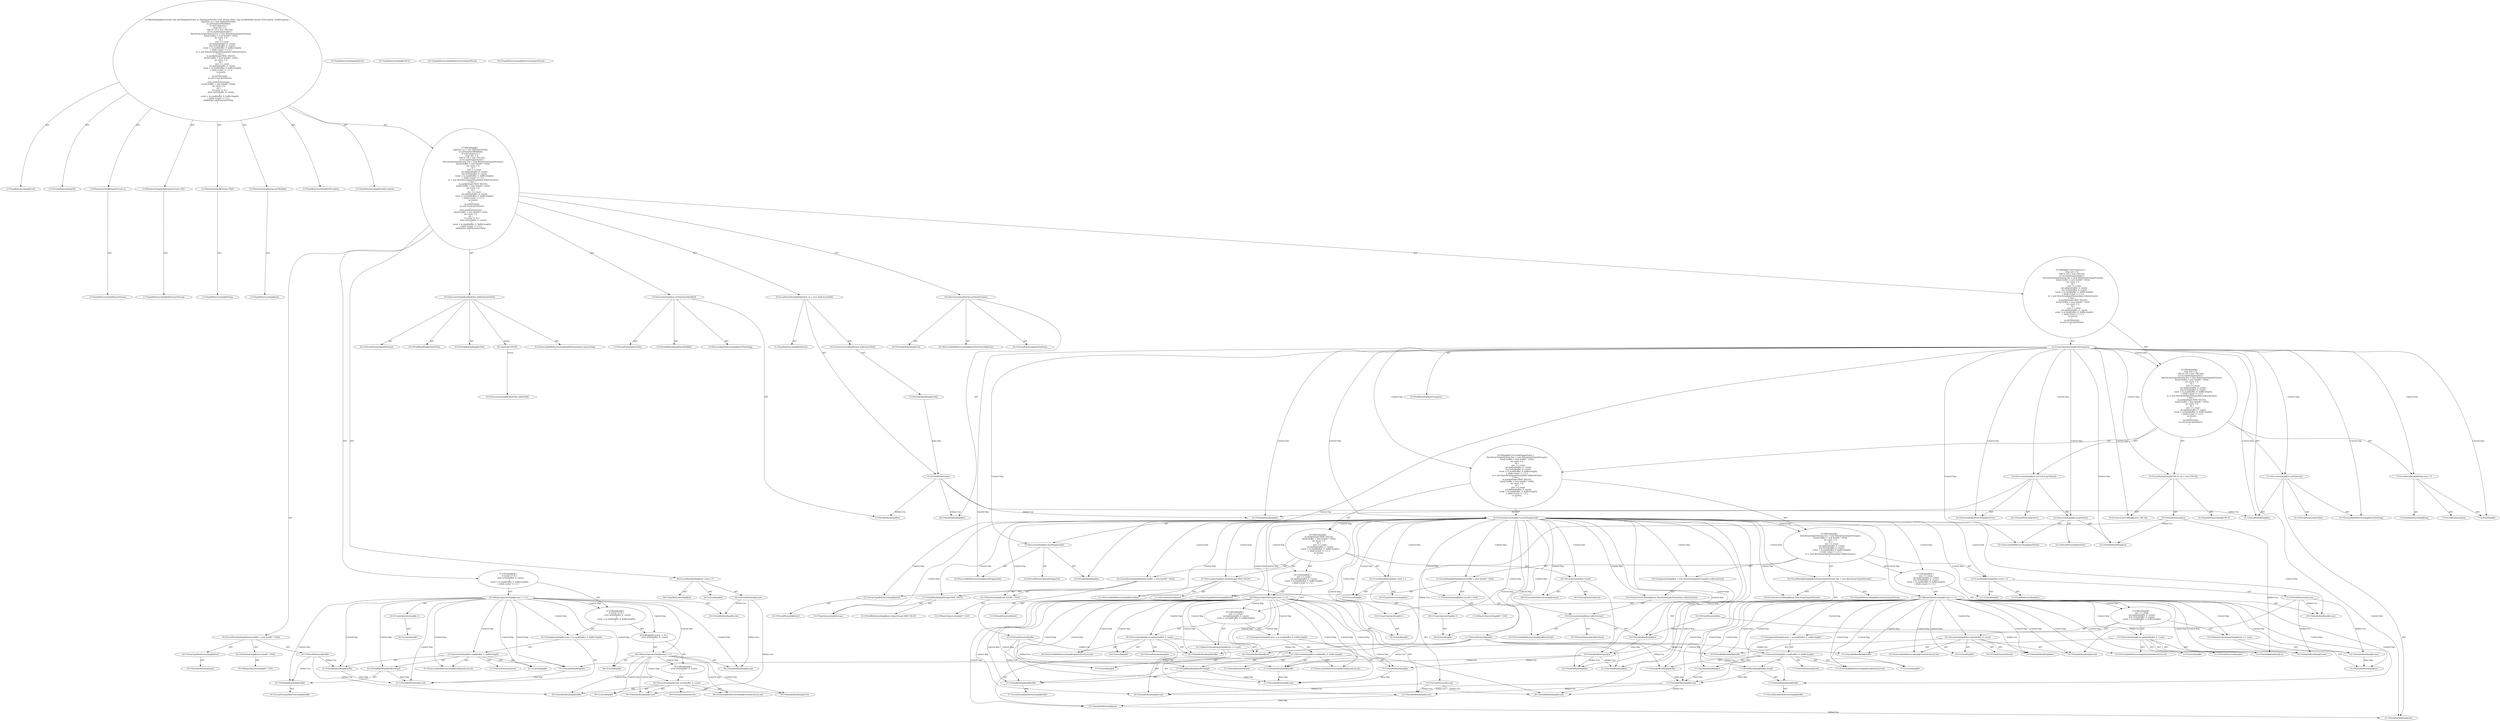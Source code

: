 digraph "zipFile#?,InputStream,ZipOutputStream,String,long" {
0 [label="2:CtTypeReferenceImpl@void" shape=ellipse]
1 [label="2:CtVirtualElement@zipFile" shape=ellipse]
2 [label="2:CtParameterImpl@InputStream in" shape=ellipse]
3 [label="2:CtTypeReferenceImpl@InputStream" shape=ellipse]
4 [label="2:CtParameterImpl@ZipOutputStream zOut" shape=ellipse]
5 [label="2:CtTypeReferenceImpl@ZipOutputStream" shape=ellipse]
6 [label="2:CtParameterImpl@String vPath" shape=ellipse]
7 [label="2:CtTypeReferenceImpl@String" shape=ellipse]
8 [label="2:CtParameterImpl@long lastModified" shape=ellipse]
9 [label="2:CtTypeReferenceImpl@long" shape=ellipse]
10 [label="3:CtTypeReferenceImpl@IOException" shape=ellipse]
11 [label="3:CtTypeReferenceImpl@TaskException" shape=ellipse]
12 [label="4:CtTypeReferenceImpl@ZipEntry" shape=ellipse]
13 [label="4:CtTypeReferenceImpl@ZipEntry" shape=ellipse]
14 [label="4:CtVariableReadImpl@vPath" shape=ellipse]
15 [label="4:CtConstructorCallImpl@new ZipEntry(vPath)" shape=ellipse]
16 [label="4:CtVirtualElement@ze" shape=ellipse]
17 [label="4:CtLocalVariableImpl@ZipEntry ze = new ZipEntry(vPath)" shape=ellipse]
18 [label="5:CtExecutableReferenceImpl@setTime(long)" shape=ellipse]
19 [label="5:CtVirtualElement@setTime" shape=ellipse]
20 [label="5:CtVariableReadImpl@ze" shape=ellipse]
21 [label="5:CtVariableReadImpl@lastModified" shape=ellipse]
22 [label="5:CtInvocationImpl@ze.setTime(lastModified)" shape=ellipse]
23 [label="6:CtFieldReadImpl@doCompress" shape=ellipse]
24 [label="6:CtUnaryOperatorImpl@!doCompress" shape=ellipse]
25 [label="7:CtTypeReferenceImpl@long" shape=ellipse]
26 [label="7:CtLiteralImpl@0" shape=ellipse]
27 [label="7:CtVirtualElement@size" shape=ellipse]
28 [label="7:CtLocalVariableImpl@long size = 0" shape=ellipse]
29 [label="8:CtTypeReferenceImpl@CRC32" shape=ellipse]
30 [label="8:CtTypeReferenceImpl@CRC32" shape=ellipse]
31 [label="8:CtConstructorCallImpl@new CRC32()" shape=ellipse]
32 [label="8:CtVirtualElement@cal" shape=ellipse]
33 [label="8:CtLocalVariableImpl@CRC32 cal = new CRC32()" shape=ellipse]
34 [label="9:CtExecutableReferenceImpl@markSupported()" shape=ellipse]
35 [label="9:CtVirtualElement@markSupported" shape=ellipse]
36 [label="9:CtVariableReadImpl@in" shape=ellipse]
37 [label="9:CtInvocationImpl@in.markSupported()" shape=ellipse]
38 [label="9:CtUnaryOperatorImpl@!in.markSupported()" shape=ellipse]
39 [label="10:CtTypeReferenceImpl@ByteArrayOutputStream" shape=ellipse]
40 [label="10:CtTypeReferenceImpl@ByteArrayOutputStream" shape=ellipse]
41 [label="10:CtConstructorCallImpl@new ByteArrayOutputStream()" shape=ellipse]
42 [label="10:CtVirtualElement@bos" shape=ellipse]
43 [label="10:CtLocalVariableImpl@ByteArrayOutputStream bos = new ByteArrayOutputStream()" shape=ellipse]
44 [label="11:CtVirtualElement@byte[]" shape=ellipse]
45 [label="11:CtArrayTypeReferenceImpl@byte[]" shape=ellipse]
46 [label="11:CtNewArrayImpl@new byte[8 * 1024]" shape=ellipse]
47 [label="11:CtBinaryOperatorImpl@8 * 1024" shape=ellipse]
48 [label="11:CtVirtualElement@buffer" shape=ellipse]
49 [label="11:CtLocalVariableImpl@byte[] buffer = new byte[8 * 1024]" shape=ellipse]
50 [label="12:CtTypeReferenceImpl@int" shape=ellipse]
51 [label="12:CtLiteralImpl@0" shape=ellipse]
52 [label="12:CtVirtualElement@count" shape=ellipse]
53 [label="12:CtLocalVariableImpl@int count = 0" shape=ellipse]
54 [label="18:CtVariableReadImpl@count" shape=ellipse]
55 [label="18:CtLiteralImpl@1" shape=ellipse]
56 [label="18:CtUnaryOperatorImpl@(-1)" shape=ellipse]
57 [label="18:CtBinaryOperatorImpl@count != (-1)" shape=ellipse]
58 [label="14:CtVariableWriteImpl@size" shape=ellipse]
59 [label="14:CtVariableReadImpl@count" shape=ellipse]
60 [label="14:CtOperatorAssignmentImpl@size += count" shape=ellipse]
61 [label="15:CtExecutableReferenceImpl@update(byte[],int,int)" shape=ellipse]
62 [label="15:CtVirtualElement@update" shape=ellipse]
63 [label="15:CtVariableReadImpl@cal" shape=ellipse]
64 [label="15:CtVariableReadImpl@buffer" shape=ellipse]
65 [label="15:CtLiteralImpl@0" shape=ellipse]
66 [label="15:CtVariableReadImpl@count" shape=ellipse]
67 [label="15:CtInvocationImpl@cal.update(buffer, 0, count)" shape=ellipse]
68 [label="16:CtExecutableReferenceImpl@write(byte[],int,int)" shape=ellipse]
69 [label="16:CtVirtualElement@write" shape=ellipse]
70 [label="16:CtVariableReadImpl@bos" shape=ellipse]
71 [label="16:CtVariableReadImpl@buffer" shape=ellipse]
72 [label="16:CtLiteralImpl@0" shape=ellipse]
73 [label="16:CtVariableReadImpl@count" shape=ellipse]
74 [label="16:CtInvocationImpl@bos.write(buffer, 0, count)" shape=ellipse]
75 [label="17:CtVariableWriteImpl@count" shape=ellipse]
76 [label="17:CtExecutableReferenceImpl@read(byte[],int,int)" shape=ellipse]
77 [label="17:CtVirtualElement@read" shape=ellipse]
78 [label="17:CtVariableReadImpl@in" shape=ellipse]
79 [label="17:CtVariableReadImpl@buffer" shape=ellipse]
80 [label="17:CtLiteralImpl@0" shape=ellipse]
81 [label="17:CtVariableReadImpl@buffer" shape=ellipse]
82 [label="17:CtLocalVariableReferenceImpl@buffer" shape=ellipse]
83 [label="17:CtFieldReadImpl@buffer.length" shape=ellipse]
84 [label="17:CtInvocationImpl@in.read(buffer, 0, buffer.length)" shape=ellipse]
85 [label="17:CtAssignmentImpl@count = in.read(buffer, 0, buffer.length)" shape=ellipse]
86 [label="13:CtBlockImpl@\{
    size += count;
    cal.update(buffer, 0, count);
    bos.write(buffer, 0, count);
    count = in.read(buffer, 0, buffer.length);
\}" shape=ellipse]
87 [label="13:CtDoImpl@do \{
    size += count;
    cal.update(buffer, 0, count);
    bos.write(buffer, 0, count);
    count = in.read(buffer, 0, buffer.length);
\} while (count != (-1) )" shape=ellipse]
88 [label="19:CtVariableWriteImpl@in" shape=ellipse]
89 [label="19:CtTypeReferenceImpl@ByteArrayInputStream" shape=ellipse]
90 [label="19:CtExecutableReferenceImpl@toByteArray()" shape=ellipse]
91 [label="19:CtVirtualElement@toByteArray" shape=ellipse]
92 [label="19:CtVariableReadImpl@bos" shape=ellipse]
93 [label="19:CtInvocationImpl@bos.toByteArray()" shape=ellipse]
94 [label="19:CtConstructorCallImpl@new ByteArrayInputStream(bos.toByteArray())" shape=ellipse]
95 [label="19:CtAssignmentImpl@in = new ByteArrayInputStream(bos.toByteArray())" shape=ellipse]
96 [label="9:CtBlockImpl@\{
    ByteArrayOutputStream bos = new ByteArrayOutputStream();
    byte[] buffer = new byte[8 * 1024];
    int count = 0;
    do \{
        size += count;
        cal.update(buffer, 0, count);
        bos.write(buffer, 0, count);
        count = in.read(buffer, 0, buffer.length);
    \} while (count != (-1) );
    in = new ByteArrayInputStream(bos.toByteArray());
\}" shape=ellipse]
97 [label="21:CtExecutableReferenceImpl@mark(int)" shape=ellipse]
98 [label="21:CtVirtualElement@mark" shape=ellipse]
99 [label="21:CtVariableReadImpl@in" shape=ellipse]
100 [label="21:CtTypeAccessImpl@Integer" shape=ellipse]
101 [label="21:CtFieldReadImpl@Integer.MAX_VALUE" shape=ellipse]
102 [label="21:CtFieldReferenceImpl@java.lang.Integer.MAX_VALUE" shape=ellipse]
103 [label="21:CtInvocationImpl@in.mark(Integer.MAX_VALUE)" shape=ellipse]
104 [label="22:CtVirtualElement@byte[]" shape=ellipse]
105 [label="22:CtArrayTypeReferenceImpl@byte[]" shape=ellipse]
106 [label="22:CtNewArrayImpl@new byte[8 * 1024]" shape=ellipse]
107 [label="22:CtBinaryOperatorImpl@8 * 1024" shape=ellipse]
108 [label="22:CtVirtualElement@buffer" shape=ellipse]
109 [label="22:CtLocalVariableImpl@byte[] buffer = new byte[8 * 1024]" shape=ellipse]
110 [label="23:CtTypeReferenceImpl@int" shape=ellipse]
111 [label="23:CtLiteralImpl@0" shape=ellipse]
112 [label="23:CtVirtualElement@count" shape=ellipse]
113 [label="23:CtLocalVariableImpl@int count = 0" shape=ellipse]
114 [label="28:CtVariableReadImpl@count" shape=ellipse]
115 [label="28:CtLiteralImpl@1" shape=ellipse]
116 [label="28:CtUnaryOperatorImpl@(-1)" shape=ellipse]
117 [label="28:CtBinaryOperatorImpl@count != (-1)" shape=ellipse]
118 [label="25:CtVariableWriteImpl@size" shape=ellipse]
119 [label="25:CtVariableReadImpl@count" shape=ellipse]
120 [label="25:CtOperatorAssignmentImpl@size += count" shape=ellipse]
121 [label="26:CtExecutableReferenceImpl@update(byte[],int,int)" shape=ellipse]
122 [label="26:CtVirtualElement@update" shape=ellipse]
123 [label="26:CtVariableReadImpl@cal" shape=ellipse]
124 [label="26:CtVariableReadImpl@buffer" shape=ellipse]
125 [label="26:CtLiteralImpl@0" shape=ellipse]
126 [label="26:CtVariableReadImpl@count" shape=ellipse]
127 [label="26:CtInvocationImpl@cal.update(buffer, 0, count)" shape=ellipse]
128 [label="27:CtVariableWriteImpl@count" shape=ellipse]
129 [label="27:CtExecutableReferenceImpl@read(byte[],int,int)" shape=ellipse]
130 [label="27:CtVirtualElement@read" shape=ellipse]
131 [label="27:CtVariableReadImpl@in" shape=ellipse]
132 [label="27:CtVariableReadImpl@buffer" shape=ellipse]
133 [label="27:CtLiteralImpl@0" shape=ellipse]
134 [label="27:CtVariableReadImpl@buffer" shape=ellipse]
135 [label="27:CtLocalVariableReferenceImpl@buffer" shape=ellipse]
136 [label="27:CtFieldReadImpl@buffer.length" shape=ellipse]
137 [label="27:CtInvocationImpl@in.read(buffer, 0, buffer.length)" shape=ellipse]
138 [label="27:CtAssignmentImpl@count = in.read(buffer, 0, buffer.length)" shape=ellipse]
139 [label="24:CtBlockImpl@\{
    size += count;
    cal.update(buffer, 0, count);
    count = in.read(buffer, 0, buffer.length);
\}" shape=ellipse]
140 [label="24:CtDoImpl@do \{
    size += count;
    cal.update(buffer, 0, count);
    count = in.read(buffer, 0, buffer.length);
\} while (count != (-1) )" shape=ellipse]
141 [label="29:CtExecutableReferenceImpl@reset()" shape=ellipse]
142 [label="29:CtVirtualElement@reset" shape=ellipse]
143 [label="29:CtVariableReadImpl@in" shape=ellipse]
144 [label="29:CtInvocationImpl@in.reset()" shape=ellipse]
145 [label="20:CtBlockImpl@\{
    in.mark(Integer.MAX_VALUE);
    byte[] buffer = new byte[8 * 1024];
    int count = 0;
    do \{
        size += count;
        cal.update(buffer, 0, count);
        count = in.read(buffer, 0, buffer.length);
    \} while (count != (-1) );
    in.reset();
\}" shape=ellipse]
146 [label="9:CtIfImpl@if (!in.markSupported()) \{
    ByteArrayOutputStream bos = new ByteArrayOutputStream();
    byte[] buffer = new byte[8 * 1024];
    int count = 0;
    do \{
        size += count;
        cal.update(buffer, 0, count);
        bos.write(buffer, 0, count);
        count = in.read(buffer, 0, buffer.length);
    \} while (count != (-1) );
    in = new ByteArrayInputStream(bos.toByteArray());
\} else \{
    in.mark(Integer.MAX_VALUE);
    byte[] buffer = new byte[8 * 1024];
    int count = 0;
    do \{
        size += count;
        cal.update(buffer, 0, count);
        count = in.read(buffer, 0, buffer.length);
    \} while (count != (-1) );
    in.reset();
\}" shape=ellipse]
147 [label="31:CtExecutableReferenceImpl@setSize(long)" shape=ellipse]
148 [label="31:CtVirtualElement@setSize" shape=ellipse]
149 [label="31:CtVariableReadImpl@ze" shape=ellipse]
150 [label="31:CtVariableReadImpl@size" shape=ellipse]
151 [label="31:CtInvocationImpl@ze.setSize(size)" shape=ellipse]
152 [label="32:CtExecutableReferenceImpl@setCrc()" shape=ellipse]
153 [label="32:CtVirtualElement@setCrc" shape=ellipse]
154 [label="32:CtVariableReadImpl@ze" shape=ellipse]
155 [label="32:CtExecutableReferenceImpl@getValue()" shape=ellipse]
156 [label="32:CtVirtualElement@getValue" shape=ellipse]
157 [label="32:CtVariableReadImpl@cal" shape=ellipse]
158 [label="32:CtInvocationImpl@cal.getValue()" shape=ellipse]
159 [label="32:CtInvocationImpl@ze.setCrc(cal.getValue())" shape=ellipse]
160 [label="6:CtBlockImpl@\{
    long size = 0;
    CRC32 cal = new CRC32();
    if (!in.markSupported()) \{
        ByteArrayOutputStream bos = new ByteArrayOutputStream();
        byte[] buffer = new byte[8 * 1024];
        int count = 0;
        do \{
            size += count;
            cal.update(buffer, 0, count);
            bos.write(buffer, 0, count);
            count = in.read(buffer, 0, buffer.length);
        \} while (count != (-1) );
        in = new ByteArrayInputStream(bos.toByteArray());
    \} else \{
        in.mark(Integer.MAX_VALUE);
        byte[] buffer = new byte[8 * 1024];
        int count = 0;
        do \{
            size += count;
            cal.update(buffer, 0, count);
            count = in.read(buffer, 0, buffer.length);
        \} while (count != (-1) );
        in.reset();
    \}
    ze.setSize(size);
    ze.setCrc(cal.getValue());
\}" shape=ellipse]
161 [label="6:CtIfImpl@if (!doCompress) \{
    long size = 0;
    CRC32 cal = new CRC32();
    if (!in.markSupported()) \{
        ByteArrayOutputStream bos = new ByteArrayOutputStream();
        byte[] buffer = new byte[8 * 1024];
        int count = 0;
        do \{
            size += count;
            cal.update(buffer, 0, count);
            bos.write(buffer, 0, count);
            count = in.read(buffer, 0, buffer.length);
        \} while (count != (-1) );
        in = new ByteArrayInputStream(bos.toByteArray());
    \} else \{
        in.mark(Integer.MAX_VALUE);
        byte[] buffer = new byte[8 * 1024];
        int count = 0;
        do \{
            size += count;
            cal.update(buffer, 0, count);
            count = in.read(buffer, 0, buffer.length);
        \} while (count != (-1) );
        in.reset();
    \}
    ze.setSize(size);
    ze.setCrc(cal.getValue());
\}" shape=ellipse]
162 [label="34:CtExecutableReferenceImpl@putNextEntry(ZipEntry)" shape=ellipse]
163 [label="34:CtVirtualElement@putNextEntry" shape=ellipse]
164 [label="34:CtVariableReadImpl@zOut" shape=ellipse]
165 [label="34:CtVariableReadImpl@ze" shape=ellipse]
166 [label="34:CtInvocationImpl@zOut.putNextEntry(ze)" shape=ellipse]
167 [label="35:CtVirtualElement@byte[]" shape=ellipse]
168 [label="35:CtArrayTypeReferenceImpl@byte[]" shape=ellipse]
169 [label="35:CtNewArrayImpl@new byte[8 * 1024]" shape=ellipse]
170 [label="35:CtBinaryOperatorImpl@8 * 1024" shape=ellipse]
171 [label="35:CtVirtualElement@buffer" shape=ellipse]
172 [label="35:CtLocalVariableImpl@byte[] buffer = new byte[8 * 1024]" shape=ellipse]
173 [label="36:CtTypeReferenceImpl@int" shape=ellipse]
174 [label="36:CtLiteralImpl@0" shape=ellipse]
175 [label="36:CtVirtualElement@count" shape=ellipse]
176 [label="36:CtLocalVariableImpl@int count = 0" shape=ellipse]
177 [label="42:CtVariableReadImpl@count" shape=ellipse]
178 [label="42:CtLiteralImpl@1" shape=ellipse]
179 [label="42:CtUnaryOperatorImpl@(-1)" shape=ellipse]
180 [label="42:CtBinaryOperatorImpl@count != (-1)" shape=ellipse]
181 [label="38:CtVariableReadImpl@count" shape=ellipse]
182 [label="38:CtLiteralImpl@0" shape=ellipse]
183 [label="38:CtBinaryOperatorImpl@count != 0" shape=ellipse]
184 [label="39:CtExecutableReferenceImpl@write(byte[],int,int)" shape=ellipse]
185 [label="39:CtVirtualElement@write" shape=ellipse]
186 [label="39:CtVariableReadImpl@zOut" shape=ellipse]
187 [label="39:CtVariableReadImpl@buffer" shape=ellipse]
188 [label="39:CtLiteralImpl@0" shape=ellipse]
189 [label="39:CtVariableReadImpl@count" shape=ellipse]
190 [label="39:CtInvocationImpl@zOut.write(buffer, 0, count)" shape=ellipse]
191 [label="38:CtBlockImpl@\{
    zOut.write(buffer, 0, count);
\}" shape=ellipse]
192 [label="38:CtIfImpl@if (count != 0) \{
    zOut.write(buffer, 0, count);
\}" shape=ellipse]
193 [label="41:CtVariableWriteImpl@count" shape=ellipse]
194 [label="41:CtExecutableReferenceImpl@read(byte[],int,int)" shape=ellipse]
195 [label="41:CtVirtualElement@read" shape=ellipse]
196 [label="41:CtVariableReadImpl@in" shape=ellipse]
197 [label="41:CtVariableReadImpl@buffer" shape=ellipse]
198 [label="41:CtLiteralImpl@0" shape=ellipse]
199 [label="41:CtVariableReadImpl@buffer" shape=ellipse]
200 [label="41:CtLocalVariableReferenceImpl@buffer" shape=ellipse]
201 [label="41:CtFieldReadImpl@buffer.length" shape=ellipse]
202 [label="41:CtInvocationImpl@in.read(buffer, 0, buffer.length)" shape=ellipse]
203 [label="41:CtAssignmentImpl@count = in.read(buffer, 0, buffer.length)" shape=ellipse]
204 [label="37:CtBlockImpl@\{
    if (count != 0) \{
        zOut.write(buffer, 0, count);
    \}
    count = in.read(buffer, 0, buffer.length);
\}" shape=ellipse]
205 [label="37:CtDoImpl@do \{
    if (count != 0) \{
        zOut.write(buffer, 0, count);
    \}
    count = in.read(buffer, 0, buffer.length);
\} while (count != (-1) )" shape=ellipse]
206 [label="43:CtExecutableReferenceImpl@addElement(java.lang.String)" shape=ellipse]
207 [label="43:CtVirtualElement@addElement" shape=ellipse]
208 [label="43:CtFieldReadImpl@addedFiles" shape=ellipse]
209 [label="43:CtVariableReadImpl@vPath" shape=ellipse]
210 [label="43:CtInvocationImpl@addedFiles.addElement(vPath)" shape=ellipse]
211 [label="3:CtBlockImpl@\{
    ZipEntry ze = new ZipEntry(vPath);
    ze.setTime(lastModified);
    if (!doCompress) \{
        long size = 0;
        CRC32 cal = new CRC32();
        if (!in.markSupported()) \{
            ByteArrayOutputStream bos = new ByteArrayOutputStream();
            byte[] buffer = new byte[8 * 1024];
            int count = 0;
            do \{
                size += count;
                cal.update(buffer, 0, count);
                bos.write(buffer, 0, count);
                count = in.read(buffer, 0, buffer.length);
            \} while (count != (-1) );
            in = new ByteArrayInputStream(bos.toByteArray());
        \} else \{
            in.mark(Integer.MAX_VALUE);
            byte[] buffer = new byte[8 * 1024];
            int count = 0;
            do \{
                size += count;
                cal.update(buffer, 0, count);
                count = in.read(buffer, 0, buffer.length);
            \} while (count != (-1) );
            in.reset();
        \}
        ze.setSize(size);
        ze.setCrc(cal.getValue());
    \}
    zOut.putNextEntry(ze);
    byte[] buffer = new byte[8 * 1024];
    int count = 0;
    do \{
        if (count != 0) \{
            zOut.write(buffer, 0, count);
        \}
        count = in.read(buffer, 0, buffer.length);
    \} while (count != (-1) );
    addedFiles.addElement(vPath);
\}" shape=ellipse]
212 [label="2:CtMethodImpl@protected void zipFile(InputStream in, ZipOutputStream zOut, String vPath, long lastModified) throws IOException, TaskException \{
    ZipEntry ze = new ZipEntry(vPath);
    ze.setTime(lastModified);
    if (!doCompress) \{
        long size = 0;
        CRC32 cal = new CRC32();
        if (!in.markSupported()) \{
            ByteArrayOutputStream bos = new ByteArrayOutputStream();
            byte[] buffer = new byte[8 * 1024];
            int count = 0;
            do \{
                size += count;
                cal.update(buffer, 0, count);
                bos.write(buffer, 0, count);
                count = in.read(buffer, 0, buffer.length);
            \} while (count != (-1) );
            in = new ByteArrayInputStream(bos.toByteArray());
        \} else \{
            in.mark(Integer.MAX_VALUE);
            byte[] buffer = new byte[8 * 1024];
            int count = 0;
            do \{
                size += count;
                cal.update(buffer, 0, count);
                count = in.read(buffer, 0, buffer.length);
            \} while (count != (-1) );
            in.reset();
        \}
        ze.setSize(size);
        ze.setCrc(cal.getValue());
    \}
    zOut.putNextEntry(ze);
    byte[] buffer = new byte[8 * 1024];
    int count = 0;
    do \{
        if (count != 0) \{
            zOut.write(buffer, 0, count);
        \}
        count = in.read(buffer, 0, buffer.length);
    \} while (count != (-1) );
    addedFiles.addElement(vPath);
\}" shape=ellipse]
213 [label="43:Update@UPDATE" shape=ellipse]
214 [label="43:CtInvocationImpl@addedFiles.add(vPath)" shape=ellipse]
2 -> 3 [label="AST"];
4 -> 5 [label="AST"];
6 -> 7 [label="AST"];
8 -> 9 [label="AST"];
14 -> 16 [label="Data Dep"];
15 -> 14 [label="AST"];
16 -> 20 [label="Define-Use"];
16 -> 149 [label="Define-Use"];
16 -> 154 [label="Define-Use"];
16 -> 165 [label="Define-Use"];
17 -> 16 [label="AST"];
17 -> 12 [label="AST"];
17 -> 15 [label="AST"];
22 -> 19 [label="AST"];
22 -> 20 [label="AST"];
22 -> 18 [label="AST"];
22 -> 21 [label="AST"];
24 -> 23 [label="AST"];
24 -> 160 [label="Control Dep"];
24 -> 28 [label="Control Dep"];
24 -> 26 [label="Control Dep"];
24 -> 33 [label="Control Dep"];
24 -> 31 [label="Control Dep"];
24 -> 146 [label="Control Dep"];
24 -> 38 [label="Control Dep"];
24 -> 37 [label="Control Dep"];
24 -> 34 [label="Control Dep"];
24 -> 36 [label="Control Dep"];
24 -> 151 [label="Control Dep"];
24 -> 147 [label="Control Dep"];
24 -> 149 [label="Control Dep"];
24 -> 150 [label="Control Dep"];
24 -> 159 [label="Control Dep"];
24 -> 152 [label="Control Dep"];
24 -> 154 [label="Control Dep"];
24 -> 158 [label="Control Dep"];
24 -> 155 [label="Control Dep"];
24 -> 157 [label="Control Dep"];
28 -> 27 [label="AST"];
28 -> 25 [label="AST"];
28 -> 26 [label="AST"];
32 -> 63 [label="Define-Use"];
32 -> 123 [label="Define-Use"];
32 -> 157 [label="Define-Use"];
33 -> 32 [label="AST"];
33 -> 29 [label="AST"];
33 -> 31 [label="AST"];
37 -> 35 [label="AST"];
37 -> 36 [label="AST"];
37 -> 34 [label="AST"];
38 -> 37 [label="AST"];
38 -> 96 [label="Control Dep"];
38 -> 43 [label="Control Dep"];
38 -> 41 [label="Control Dep"];
38 -> 49 [label="Control Dep"];
38 -> 45 [label="Control Dep"];
38 -> 46 [label="Control Dep"];
38 -> 53 [label="Control Dep"];
38 -> 51 [label="Control Dep"];
38 -> 87 [label="Control Dep"];
38 -> 57 [label="Control Dep"];
38 -> 54 [label="Control Dep"];
38 -> 56 [label="Control Dep"];
38 -> 55 [label="Control Dep"];
38 -> 95 [label="Control Dep"];
38 -> 88 [label="Control Dep"];
38 -> 94 [label="Control Dep"];
38 -> 93 [label="Control Dep"];
38 -> 90 [label="Control Dep"];
38 -> 92 [label="Control Dep"];
38 -> 145 [label="Control Dep"];
38 -> 103 [label="Control Dep"];
38 -> 97 [label="Control Dep"];
38 -> 99 [label="Control Dep"];
38 -> 101 [label="Control Dep"];
38 -> 100 [label="Control Dep"];
38 -> 109 [label="Control Dep"];
38 -> 105 [label="Control Dep"];
38 -> 106 [label="Control Dep"];
38 -> 113 [label="Control Dep"];
38 -> 111 [label="Control Dep"];
38 -> 140 [label="Control Dep"];
38 -> 117 [label="Control Dep"];
38 -> 114 [label="Control Dep"];
38 -> 116 [label="Control Dep"];
38 -> 115 [label="Control Dep"];
38 -> 144 [label="Control Dep"];
38 -> 141 [label="Control Dep"];
38 -> 143 [label="Control Dep"];
42 -> 70 [label="Define-Use"];
42 -> 92 [label="Define-Use"];
43 -> 42 [label="AST"];
43 -> 39 [label="AST"];
43 -> 41 [label="AST"];
45 -> 44 [label="AST"];
46 -> 47 [label="AST"];
48 -> 64 [label="Define-Use"];
48 -> 71 [label="Define-Use"];
48 -> 79 [label="Define-Use"];
48 -> 81 [label="Define-Use"];
48 -> 124 [label="Define-Use"];
48 -> 132 [label="Define-Use"];
48 -> 134 [label="Define-Use"];
49 -> 48 [label="AST"];
49 -> 45 [label="AST"];
49 -> 46 [label="AST"];
52 -> 54 [label="Define-Use"];
52 -> 59 [label="Define-Use"];
52 -> 66 [label="Define-Use"];
52 -> 73 [label="Define-Use"];
53 -> 52 [label="AST"];
53 -> 50 [label="AST"];
53 -> 51 [label="AST"];
56 -> 55 [label="AST"];
57 -> 54 [label="AST"];
57 -> 56 [label="AST"];
57 -> 86 [label="Control Dep"];
57 -> 60 [label="Control Dep"];
57 -> 58 [label="Control Dep"];
57 -> 59 [label="Control Dep"];
57 -> 67 [label="Control Dep"];
57 -> 61 [label="Control Dep"];
57 -> 63 [label="Control Dep"];
57 -> 64 [label="Control Dep"];
57 -> 65 [label="Control Dep"];
57 -> 66 [label="Control Dep"];
57 -> 74 [label="Control Dep"];
57 -> 68 [label="Control Dep"];
57 -> 70 [label="Control Dep"];
57 -> 71 [label="Control Dep"];
57 -> 72 [label="Control Dep"];
57 -> 73 [label="Control Dep"];
57 -> 85 [label="Control Dep"];
57 -> 75 [label="Control Dep"];
57 -> 84 [label="Control Dep"];
57 -> 76 [label="Control Dep"];
57 -> 78 [label="Control Dep"];
57 -> 79 [label="Control Dep"];
57 -> 80 [label="Control Dep"];
57 -> 83 [label="Control Dep"];
57 -> 81 [label="Control Dep"];
59 -> 58 [label="Data Dep"];
60 -> 58 [label="AST"];
60 -> 59 [label="AST"];
67 -> 62 [label="AST"];
67 -> 63 [label="AST"];
67 -> 61 [label="AST"];
67 -> 64 [label="AST"];
67 -> 65 [label="AST"];
67 -> 66 [label="AST"];
74 -> 69 [label="AST"];
74 -> 70 [label="AST"];
74 -> 68 [label="AST"];
74 -> 71 [label="AST"];
74 -> 72 [label="AST"];
74 -> 73 [label="AST"];
75 -> 114 [label="Define-Use"];
75 -> 119 [label="Define-Use"];
75 -> 126 [label="Define-Use"];
78 -> 75 [label="Data Dep"];
79 -> 75 [label="Data Dep"];
81 -> 82 [label="AST"];
83 -> 81 [label="AST"];
83 -> 75 [label="Data Dep"];
84 -> 77 [label="AST"];
84 -> 78 [label="AST"];
84 -> 76 [label="AST"];
84 -> 79 [label="AST"];
84 -> 80 [label="AST"];
84 -> 83 [label="AST"];
85 -> 75 [label="AST"];
85 -> 84 [label="AST"];
86 -> 60 [label="AST"];
86 -> 67 [label="AST"];
86 -> 74 [label="AST"];
86 -> 85 [label="AST"];
87 -> 57 [label="AST"];
87 -> 86 [label="AST"];
88 -> 99 [label="Define-Use"];
88 -> 131 [label="Define-Use"];
88 -> 143 [label="Define-Use"];
88 -> 196 [label="Define-Use"];
92 -> 88 [label="Data Dep"];
93 -> 91 [label="AST"];
93 -> 92 [label="AST"];
93 -> 90 [label="AST"];
94 -> 93 [label="AST"];
95 -> 88 [label="AST"];
95 -> 94 [label="AST"];
96 -> 43 [label="AST"];
96 -> 49 [label="AST"];
96 -> 53 [label="AST"];
96 -> 87 [label="AST"];
96 -> 95 [label="AST"];
101 -> 100 [label="AST"];
101 -> 102 [label="AST"];
103 -> 98 [label="AST"];
103 -> 99 [label="AST"];
103 -> 97 [label="AST"];
103 -> 101 [label="AST"];
105 -> 104 [label="AST"];
106 -> 107 [label="AST"];
108 -> 124 [label="Define-Use"];
108 -> 132 [label="Define-Use"];
108 -> 134 [label="Define-Use"];
109 -> 108 [label="AST"];
109 -> 105 [label="AST"];
109 -> 106 [label="AST"];
112 -> 114 [label="Define-Use"];
112 -> 119 [label="Define-Use"];
112 -> 126 [label="Define-Use"];
113 -> 112 [label="AST"];
113 -> 110 [label="AST"];
113 -> 111 [label="AST"];
116 -> 115 [label="AST"];
117 -> 114 [label="AST"];
117 -> 116 [label="AST"];
117 -> 139 [label="Control Dep"];
117 -> 120 [label="Control Dep"];
117 -> 118 [label="Control Dep"];
117 -> 119 [label="Control Dep"];
117 -> 127 [label="Control Dep"];
117 -> 121 [label="Control Dep"];
117 -> 123 [label="Control Dep"];
117 -> 124 [label="Control Dep"];
117 -> 125 [label="Control Dep"];
117 -> 126 [label="Control Dep"];
117 -> 138 [label="Control Dep"];
117 -> 128 [label="Control Dep"];
117 -> 137 [label="Control Dep"];
117 -> 129 [label="Control Dep"];
117 -> 131 [label="Control Dep"];
117 -> 132 [label="Control Dep"];
117 -> 133 [label="Control Dep"];
117 -> 136 [label="Control Dep"];
117 -> 134 [label="Control Dep"];
118 -> 150 [label="Define-Use"];
119 -> 118 [label="Data Dep"];
120 -> 118 [label="AST"];
120 -> 119 [label="AST"];
127 -> 122 [label="AST"];
127 -> 123 [label="AST"];
127 -> 121 [label="AST"];
127 -> 124 [label="AST"];
127 -> 125 [label="AST"];
127 -> 126 [label="AST"];
131 -> 128 [label="Data Dep"];
132 -> 128 [label="Data Dep"];
134 -> 135 [label="AST"];
136 -> 134 [label="AST"];
136 -> 128 [label="Data Dep"];
137 -> 130 [label="AST"];
137 -> 131 [label="AST"];
137 -> 129 [label="AST"];
137 -> 132 [label="AST"];
137 -> 133 [label="AST"];
137 -> 136 [label="AST"];
138 -> 128 [label="AST"];
138 -> 137 [label="AST"];
139 -> 120 [label="AST"];
139 -> 127 [label="AST"];
139 -> 138 [label="AST"];
140 -> 117 [label="AST"];
140 -> 139 [label="AST"];
144 -> 142 [label="AST"];
144 -> 143 [label="AST"];
144 -> 141 [label="AST"];
145 -> 103 [label="AST"];
145 -> 109 [label="AST"];
145 -> 113 [label="AST"];
145 -> 140 [label="AST"];
145 -> 144 [label="AST"];
146 -> 38 [label="AST"];
146 -> 96 [label="AST"];
146 -> 145 [label="AST"];
151 -> 148 [label="AST"];
151 -> 149 [label="AST"];
151 -> 147 [label="AST"];
151 -> 150 [label="AST"];
158 -> 156 [label="AST"];
158 -> 157 [label="AST"];
158 -> 155 [label="AST"];
159 -> 153 [label="AST"];
159 -> 154 [label="AST"];
159 -> 152 [label="AST"];
159 -> 158 [label="AST"];
160 -> 28 [label="AST"];
160 -> 33 [label="AST"];
160 -> 146 [label="AST"];
160 -> 151 [label="AST"];
160 -> 159 [label="AST"];
161 -> 24 [label="AST"];
161 -> 160 [label="AST"];
166 -> 163 [label="AST"];
166 -> 164 [label="AST"];
166 -> 162 [label="AST"];
166 -> 165 [label="AST"];
168 -> 167 [label="AST"];
169 -> 170 [label="AST"];
171 -> 187 [label="Define-Use"];
171 -> 197 [label="Define-Use"];
171 -> 199 [label="Define-Use"];
172 -> 171 [label="AST"];
172 -> 168 [label="AST"];
172 -> 169 [label="AST"];
175 -> 177 [label="Define-Use"];
175 -> 181 [label="Define-Use"];
175 -> 189 [label="Define-Use"];
176 -> 175 [label="AST"];
176 -> 173 [label="AST"];
176 -> 174 [label="AST"];
179 -> 178 [label="AST"];
180 -> 177 [label="AST"];
180 -> 179 [label="AST"];
180 -> 204 [label="Control Dep"];
180 -> 192 [label="Control Dep"];
180 -> 183 [label="Control Dep"];
180 -> 181 [label="Control Dep"];
180 -> 182 [label="Control Dep"];
180 -> 203 [label="Control Dep"];
180 -> 193 [label="Control Dep"];
180 -> 202 [label="Control Dep"];
180 -> 194 [label="Control Dep"];
180 -> 196 [label="Control Dep"];
180 -> 197 [label="Control Dep"];
180 -> 198 [label="Control Dep"];
180 -> 201 [label="Control Dep"];
180 -> 199 [label="Control Dep"];
183 -> 181 [label="AST"];
183 -> 182 [label="AST"];
183 -> 191 [label="Control Dep"];
183 -> 190 [label="Control Dep"];
183 -> 184 [label="Control Dep"];
183 -> 186 [label="Control Dep"];
183 -> 187 [label="Control Dep"];
183 -> 188 [label="Control Dep"];
183 -> 189 [label="Control Dep"];
190 -> 185 [label="AST"];
190 -> 186 [label="AST"];
190 -> 184 [label="AST"];
190 -> 187 [label="AST"];
190 -> 188 [label="AST"];
190 -> 189 [label="AST"];
191 -> 190 [label="AST"];
192 -> 183 [label="AST"];
192 -> 191 [label="AST"];
196 -> 193 [label="Data Dep"];
197 -> 193 [label="Data Dep"];
199 -> 200 [label="AST"];
201 -> 199 [label="AST"];
201 -> 193 [label="Data Dep"];
202 -> 195 [label="AST"];
202 -> 196 [label="AST"];
202 -> 194 [label="AST"];
202 -> 197 [label="AST"];
202 -> 198 [label="AST"];
202 -> 201 [label="AST"];
203 -> 193 [label="AST"];
203 -> 202 [label="AST"];
204 -> 192 [label="AST"];
204 -> 203 [label="AST"];
205 -> 180 [label="AST"];
205 -> 204 [label="AST"];
210 -> 207 [label="AST"];
210 -> 208 [label="AST"];
210 -> 206 [label="AST"];
210 -> 209 [label="AST"];
210 -> 213 [label="Action"];
211 -> 17 [label="AST"];
211 -> 22 [label="AST"];
211 -> 161 [label="AST"];
211 -> 166 [label="AST"];
211 -> 172 [label="AST"];
211 -> 176 [label="AST"];
211 -> 205 [label="AST"];
211 -> 210 [label="AST"];
212 -> 1 [label="AST"];
212 -> 0 [label="AST"];
212 -> 2 [label="AST"];
212 -> 4 [label="AST"];
212 -> 6 [label="AST"];
212 -> 8 [label="AST"];
212 -> 10 [label="AST"];
212 -> 11 [label="AST"];
212 -> 211 [label="AST"];
213 -> 214 [label="Action"];
}